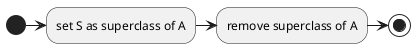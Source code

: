 @startuml Dep. Inversion(i)
(*) -> "set S as superclass of A"
"set S as superclass of A" -> "remove superclass of A"
"remove superclass of A" -> (*)
@enduml